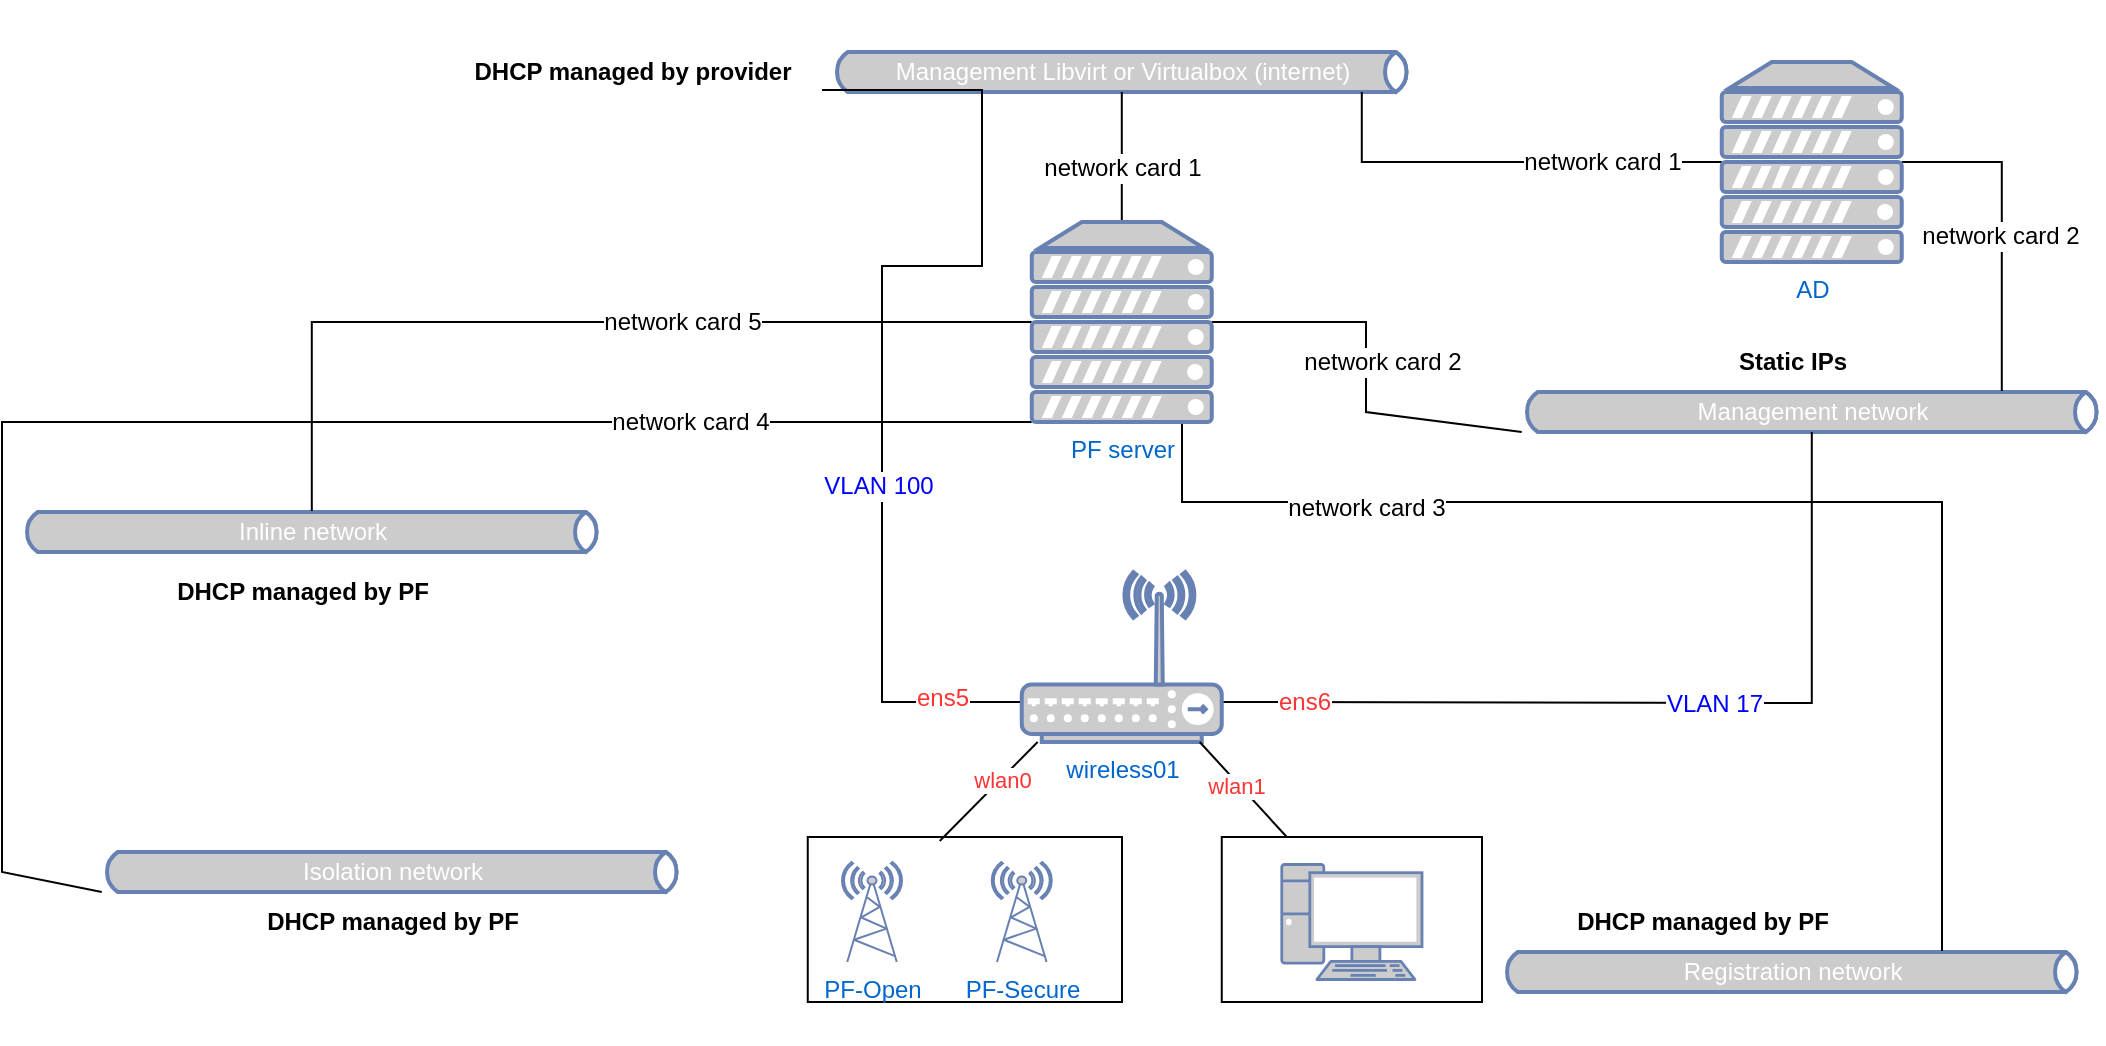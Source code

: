 <mxfile version="14.4.8" type="device"><diagram id="4rV3wpL-3FC0UblVppEj" name="Page-1"><mxGraphModel dx="981" dy="488" grid="1" gridSize="10" guides="1" tooltips="1" connect="1" arrows="1" fold="1" page="1" pageScale="1" pageWidth="1100" pageHeight="850" math="0" shadow="0"><root><mxCell id="0"/><mxCell id="1" parent="0"/><mxCell id="lLacSH1TQea-35AUpyrd-1" value="Management Libvirt or Virtualbox (internet)&lt;br&gt;" style="html=1;outlineConnect=0;fillColor=#CCCCCC;strokeColor=#6881B3;gradientColor=none;gradientDirection=north;strokeWidth=2;shape=mxgraph.networks.bus;gradientColor=none;gradientDirection=north;fontColor=#ffffff;perimeter=backbonePerimeter;backboneSize=20;" parent="1" vertex="1"><mxGeometry x="464.88" y="160" width="290" height="70" as="geometry"/></mxCell><mxCell id="lLacSH1TQea-35AUpyrd-2" value="Management network" style="html=1;outlineConnect=0;fillColor=#CCCCCC;strokeColor=#6881B3;gradientColor=none;gradientDirection=north;strokeWidth=2;shape=mxgraph.networks.bus;gradientColor=none;gradientDirection=north;fontColor=#ffffff;perimeter=backbonePerimeter;backboneSize=20;" parent="1" vertex="1"><mxGeometry x="809.88" y="330" width="290" height="70" as="geometry"/></mxCell><mxCell id="lLacSH1TQea-35AUpyrd-7" value="Registration network" style="html=1;outlineConnect=0;fillColor=#CCCCCC;strokeColor=#6881B3;gradientColor=none;gradientDirection=north;strokeWidth=2;shape=mxgraph.networks.bus;gradientColor=none;gradientDirection=north;fontColor=#ffffff;perimeter=backbonePerimeter;backboneSize=20;" parent="1" vertex="1"><mxGeometry x="799.88" y="610" width="290" height="70" as="geometry"/></mxCell><mxCell id="lLacSH1TQea-35AUpyrd-8" value="Isolation network" style="html=1;outlineConnect=0;fillColor=#CCCCCC;strokeColor=#6881B3;gradientColor=none;gradientDirection=north;strokeWidth=2;shape=mxgraph.networks.bus;gradientColor=none;gradientDirection=north;fontColor=#ffffff;perimeter=backbonePerimeter;backboneSize=20;" parent="1" vertex="1"><mxGeometry x="99.88" y="560" width="290" height="70" as="geometry"/></mxCell><mxCell id="lLacSH1TQea-35AUpyrd-9" value="Inline network" style="html=1;outlineConnect=0;fillColor=#CCCCCC;strokeColor=#6881B3;gradientColor=none;gradientDirection=north;strokeWidth=2;shape=mxgraph.networks.bus;gradientColor=none;gradientDirection=north;fontColor=#ffffff;perimeter=backbonePerimeter;backboneSize=20;" parent="1" vertex="1"><mxGeometry x="59.88" y="390" width="290" height="70" as="geometry"/></mxCell><mxCell id="acppUqOB_WElaMgH4l2n-43" style="edgeStyle=orthogonalEdgeStyle;rounded=0;orthogonalLoop=1;jettySize=auto;html=1;endArrow=none;endFill=0;" parent="1" source="lLacSH1TQea-35AUpyrd-10" target="lLacSH1TQea-35AUpyrd-9" edge="1"><mxGeometry relative="1" as="geometry"/></mxCell><mxCell id="VIf2UubRjznWGK4572Js-7" value="network card 5" style="text;html=1;align=center;verticalAlign=middle;resizable=0;points=[];labelBackgroundColor=#ffffff;" parent="acppUqOB_WElaMgH4l2n-43" vertex="1" connectable="0"><mxGeometry x="-0.147" y="-1" relative="1" as="geometry"><mxPoint x="19.17" y="1" as="offset"/></mxGeometry></mxCell><mxCell id="acppUqOB_WElaMgH4l2n-44" style="edgeStyle=orthogonalEdgeStyle;rounded=0;orthogonalLoop=1;jettySize=auto;html=1;exitX=1;exitY=0.5;exitDx=0;exitDy=0;exitPerimeter=0;endArrow=none;endFill=0;" parent="1" source="lLacSH1TQea-35AUpyrd-10" target="lLacSH1TQea-35AUpyrd-2" edge="1"><mxGeometry relative="1" as="geometry"><Array as="points"><mxPoint x="732" y="320"/><mxPoint x="732" y="365"/></Array></mxGeometry></mxCell><mxCell id="VIf2UubRjznWGK4572Js-4" value="network card 2" style="text;html=1;align=center;verticalAlign=middle;resizable=0;points=[];labelBackgroundColor=#ffffff;" parent="acppUqOB_WElaMgH4l2n-44" vertex="1" connectable="0"><mxGeometry x="-0.739" relative="1" as="geometry"><mxPoint x="59.29" y="20" as="offset"/></mxGeometry></mxCell><mxCell id="acppUqOB_WElaMgH4l2n-49" style="edgeStyle=orthogonalEdgeStyle;rounded=0;orthogonalLoop=1;jettySize=auto;html=1;endArrow=none;endFill=0;" parent="1" source="lLacSH1TQea-35AUpyrd-10" target="lLacSH1TQea-35AUpyrd-1" edge="1"><mxGeometry relative="1" as="geometry"><Array as="points"><mxPoint x="610" y="240"/><mxPoint x="610" y="240"/></Array></mxGeometry></mxCell><mxCell id="VIf2UubRjznWGK4572Js-2" value="network card 1" style="text;html=1;align=center;verticalAlign=middle;resizable=0;points=[];labelBackgroundColor=#ffffff;" parent="acppUqOB_WElaMgH4l2n-49" vertex="1" connectable="0"><mxGeometry x="-0.173" relative="1" as="geometry"><mxPoint as="offset"/></mxGeometry></mxCell><mxCell id="acppUqOB_WElaMgH4l2n-53" style="edgeStyle=orthogonalEdgeStyle;rounded=0;orthogonalLoop=1;jettySize=auto;html=1;endArrow=none;endFill=0;" parent="1" source="lLacSH1TQea-35AUpyrd-10" target="lLacSH1TQea-35AUpyrd-7" edge="1"><mxGeometry relative="1" as="geometry"><Array as="points"><mxPoint x="640" y="410"/><mxPoint x="1020" y="410"/></Array></mxGeometry></mxCell><mxCell id="VIf2UubRjznWGK4572Js-5" value="network card 3" style="text;html=1;align=center;verticalAlign=middle;resizable=0;points=[];labelBackgroundColor=#ffffff;" parent="acppUqOB_WElaMgH4l2n-53" vertex="1" connectable="0"><mxGeometry x="-0.59" y="-3" relative="1" as="geometry"><mxPoint as="offset"/></mxGeometry></mxCell><mxCell id="acppUqOB_WElaMgH4l2n-54" style="edgeStyle=orthogonalEdgeStyle;rounded=0;orthogonalLoop=1;jettySize=auto;html=1;endArrow=none;endFill=0;" parent="1" source="lLacSH1TQea-35AUpyrd-10" target="lLacSH1TQea-35AUpyrd-8" edge="1"><mxGeometry relative="1" as="geometry"><Array as="points"><mxPoint x="50" y="370"/><mxPoint x="50" y="595"/></Array></mxGeometry></mxCell><mxCell id="VIf2UubRjznWGK4572Js-6" value="network card 4" style="text;html=1;align=center;verticalAlign=middle;resizable=0;points=[];labelBackgroundColor=#ffffff;" parent="acppUqOB_WElaMgH4l2n-54" vertex="1" connectable="0"><mxGeometry x="-0.567" y="3" relative="1" as="geometry"><mxPoint y="-3" as="offset"/></mxGeometry></mxCell><mxCell id="lLacSH1TQea-35AUpyrd-10" value="PF server" style="fontColor=#0066CC;verticalAlign=top;verticalLabelPosition=bottom;labelPosition=center;align=center;html=1;outlineConnect=0;fillColor=#CCCCCC;strokeColor=#6881B3;gradientColor=none;gradientDirection=north;strokeWidth=2;shape=mxgraph.networks.server;" parent="1" vertex="1"><mxGeometry x="564.88" y="270" width="90" height="100" as="geometry"/></mxCell><mxCell id="acppUqOB_WElaMgH4l2n-48" style="edgeStyle=orthogonalEdgeStyle;rounded=0;orthogonalLoop=1;jettySize=auto;html=1;endArrow=none;endFill=0;" parent="1" source="lLacSH1TQea-35AUpyrd-18" target="lLacSH1TQea-35AUpyrd-2" edge="1"><mxGeometry relative="1" as="geometry"><Array as="points"><mxPoint x="1049.88" y="240"/></Array></mxGeometry></mxCell><mxCell id="VIf2UubRjznWGK4572Js-14" value="network card 2" style="text;html=1;align=center;verticalAlign=middle;resizable=0;points=[];labelBackgroundColor=#ffffff;" parent="acppUqOB_WElaMgH4l2n-48" vertex="1" connectable="0"><mxGeometry x="0.052" y="-1" relative="1" as="geometry"><mxPoint as="offset"/></mxGeometry></mxCell><mxCell id="acppUqOB_WElaMgH4l2n-55" style="edgeStyle=orthogonalEdgeStyle;rounded=0;orthogonalLoop=1;jettySize=auto;html=1;endArrow=none;endFill=0;" parent="1" source="lLacSH1TQea-35AUpyrd-18" target="lLacSH1TQea-35AUpyrd-1" edge="1"><mxGeometry relative="1" as="geometry"><Array as="points"><mxPoint x="729.88" y="240"/></Array></mxGeometry></mxCell><mxCell id="VIf2UubRjznWGK4572Js-13" value="network card 1" style="text;html=1;align=center;verticalAlign=middle;resizable=0;points=[];labelBackgroundColor=#ffffff;" parent="acppUqOB_WElaMgH4l2n-55" vertex="1" connectable="0"><mxGeometry x="-0.553" y="-2" relative="1" as="geometry"><mxPoint x="-11.67" y="2" as="offset"/></mxGeometry></mxCell><mxCell id="lLacSH1TQea-35AUpyrd-18" value="AD" style="fontColor=#0066CC;verticalAlign=top;verticalLabelPosition=bottom;labelPosition=center;align=center;html=1;outlineConnect=0;fillColor=#CCCCCC;strokeColor=#6881B3;gradientColor=none;gradientDirection=north;strokeWidth=2;shape=mxgraph.networks.server;" parent="1" vertex="1"><mxGeometry x="909.88" y="190" width="90" height="100" as="geometry"/></mxCell><mxCell id="acppUqOB_WElaMgH4l2n-5" style="edgeStyle=orthogonalEdgeStyle;rounded=0;orthogonalLoop=1;jettySize=auto;html=1;endArrow=none;endFill=0;" parent="1" target="lLacSH1TQea-35AUpyrd-2" edge="1"><mxGeometry relative="1" as="geometry"><mxPoint x="660" y="510" as="sourcePoint"/></mxGeometry></mxCell><mxCell id="acppUqOB_WElaMgH4l2n-6" value="&lt;font color=&quot;#0000ff&quot;&gt;VLAN 17&lt;/font&gt;" style="text;html=1;align=center;verticalAlign=middle;resizable=0;points=[];labelBackgroundColor=#ffffff;" parent="acppUqOB_WElaMgH4l2n-5" vertex="1" connectable="0"><mxGeometry x="-0.152" y="1" relative="1" as="geometry"><mxPoint x="63.29" y="0.97" as="offset"/></mxGeometry></mxCell><mxCell id="acppUqOB_WElaMgH4l2n-23" value="ens6" style="text;html=1;align=center;verticalAlign=middle;resizable=0;points=[];labelBackgroundColor=#ffffff;fontColor=#FF3333;" parent="acppUqOB_WElaMgH4l2n-5" vertex="1" connectable="0"><mxGeometry x="-0.803" y="-3" relative="1" as="geometry"><mxPoint x="-2.07" y="-3" as="offset"/></mxGeometry></mxCell><mxCell id="acppUqOB_WElaMgH4l2n-50" style="edgeStyle=orthogonalEdgeStyle;rounded=0;orthogonalLoop=1;jettySize=auto;html=1;endArrow=none;endFill=0;" parent="1" source="4oilp3wTUVX_Zl3g6-MG-2" edge="1"><mxGeometry relative="1" as="geometry"><Array as="points"><mxPoint x="490" y="510"/><mxPoint x="490" y="292"/><mxPoint x="540" y="292"/><mxPoint x="540" y="204"/></Array><mxPoint x="550" y="510" as="sourcePoint"/><mxPoint x="460.0" y="204" as="targetPoint"/></mxGeometry></mxCell><mxCell id="acppUqOB_WElaMgH4l2n-51" value="&lt;font color=&quot;#0000ff&quot;&gt;VLAN 100&lt;/font&gt;" style="text;html=1;align=center;verticalAlign=middle;resizable=0;points=[];labelBackgroundColor=#ffffff;" parent="acppUqOB_WElaMgH4l2n-50" vertex="1" connectable="0"><mxGeometry x="-0.422" y="2" relative="1" as="geometry"><mxPoint y="-32" as="offset"/></mxGeometry></mxCell><mxCell id="acppUqOB_WElaMgH4l2n-52" value="ens5" style="text;html=1;align=center;verticalAlign=middle;resizable=0;points=[];labelBackgroundColor=#ffffff;fontColor=#FF3333;" parent="acppUqOB_WElaMgH4l2n-50" vertex="1" connectable="0"><mxGeometry x="-0.897" y="-2" relative="1" as="geometry"><mxPoint x="-13.67" as="offset"/></mxGeometry></mxCell><mxCell id="acppUqOB_WElaMgH4l2n-29" value="&lt;b&gt;DHCP managed by PF&lt;/b&gt;" style="text;html=1;align=center;verticalAlign=middle;resizable=0;points=[];autosize=1;" parent="1" vertex="1"><mxGeometry x="830" y="610" width="140" height="20" as="geometry"/></mxCell><mxCell id="acppUqOB_WElaMgH4l2n-30" value="&lt;b&gt;DHCP managed by PF&lt;/b&gt;" style="text;html=1;align=center;verticalAlign=middle;resizable=0;points=[];autosize=1;" parent="1" vertex="1"><mxGeometry x="174.88" y="610" width="140" height="20" as="geometry"/></mxCell><mxCell id="acppUqOB_WElaMgH4l2n-31" value="&lt;b&gt;DHCP managed by PF&lt;/b&gt;" style="text;html=1;align=center;verticalAlign=middle;resizable=0;points=[];autosize=1;" parent="1" vertex="1"><mxGeometry x="129.88" y="445" width="140" height="20" as="geometry"/></mxCell><mxCell id="acppUqOB_WElaMgH4l2n-32" value="&lt;b&gt;Static IPs&lt;/b&gt;" style="text;html=1;align=center;verticalAlign=middle;resizable=0;points=[];autosize=1;" parent="1" vertex="1"><mxGeometry x="909.88" y="330" width="70" height="20" as="geometry"/></mxCell><mxCell id="acppUqOB_WElaMgH4l2n-41" value="&lt;b&gt;DHCP managed by provider&lt;/b&gt;" style="text;html=1;align=center;verticalAlign=middle;resizable=0;points=[];autosize=1;" parent="1" vertex="1"><mxGeometry x="280" y="185" width="170" height="20" as="geometry"/></mxCell><mxCell id="4oilp3wTUVX_Zl3g6-MG-2" value="wireless01" style="fontColor=#0066CC;verticalAlign=top;verticalLabelPosition=bottom;labelPosition=center;align=center;html=1;outlineConnect=0;fillColor=#CCCCCC;strokeColor=#6881B3;gradientColor=none;gradientDirection=north;strokeWidth=2;shape=mxgraph.networks.wireless_hub;" parent="1" vertex="1"><mxGeometry x="559.88" y="445" width="100" height="85" as="geometry"/></mxCell><mxCell id="4oilp3wTUVX_Zl3g6-MG-14" value="" style="whiteSpace=wrap;html=1;fillColor=none;" parent="1" vertex="1"><mxGeometry x="452.88" y="577.5" width="157.12" height="82.5" as="geometry"/></mxCell><mxCell id="4oilp3wTUVX_Zl3g6-MG-15" value="" style="fontColor=#0066CC;verticalAlign=top;verticalLabelPosition=bottom;labelPosition=center;align=center;html=1;outlineConnect=0;fillColor=#CCCCCC;strokeColor=#6881B3;gradientColor=none;gradientDirection=north;strokeWidth=2;shape=mxgraph.networks.pc;" parent="1" vertex="1"><mxGeometry x="689.88" y="591.25" width="70.12" height="57.5" as="geometry"/></mxCell><mxCell id="4oilp3wTUVX_Zl3g6-MG-16" value="" style="whiteSpace=wrap;html=1;fillColor=none;" parent="1" vertex="1"><mxGeometry x="659.88" y="577.5" width="130.12" height="82.5" as="geometry"/></mxCell><mxCell id="4oilp3wTUVX_Zl3g6-MG-19" value="" style="endArrow=none;html=1;exitX=0.42;exitY=0.024;exitDx=0;exitDy=0;exitPerimeter=0;" parent="1" source="4oilp3wTUVX_Zl3g6-MG-14" target="4oilp3wTUVX_Zl3g6-MG-2" edge="1"><mxGeometry width="50" height="50" relative="1" as="geometry"><mxPoint x="480" y="530" as="sourcePoint"/><mxPoint x="530" y="480" as="targetPoint"/></mxGeometry></mxCell><mxCell id="4rFQdOVePRhlRFCrLW01-3" value="&lt;font color=&quot;#FF3333&quot;&gt;wlan0&lt;/font&gt;" style="edgeLabel;html=1;align=center;verticalAlign=middle;resizable=0;points=[];" vertex="1" connectable="0" parent="4oilp3wTUVX_Zl3g6-MG-19"><mxGeometry x="0.251" relative="1" as="geometry"><mxPoint as="offset"/></mxGeometry></mxCell><mxCell id="4oilp3wTUVX_Zl3g6-MG-20" value="" style="endArrow=none;html=1;exitX=0.25;exitY=0;exitDx=0;exitDy=0;" parent="1" source="4oilp3wTUVX_Zl3g6-MG-16" target="4oilp3wTUVX_Zl3g6-MG-2" edge="1"><mxGeometry width="50" height="50" relative="1" as="geometry"><mxPoint x="654.88" y="560" as="sourcePoint"/><mxPoint x="704.88" y="510" as="targetPoint"/></mxGeometry></mxCell><mxCell id="4rFQdOVePRhlRFCrLW01-2" value="&lt;font color=&quot;#FF3333&quot;&gt;wlan1&lt;/font&gt;" style="edgeLabel;html=1;align=center;verticalAlign=middle;resizable=0;points=[];" vertex="1" connectable="0" parent="4oilp3wTUVX_Zl3g6-MG-20"><mxGeometry x="0.131" y="1" relative="1" as="geometry"><mxPoint as="offset"/></mxGeometry></mxCell><mxCell id="4oilp3wTUVX_Zl3g6-MG-21" value="" style="group" parent="1" vertex="1" connectable="0"><mxGeometry x="470.0" y="590" width="104.88" height="50" as="geometry"/></mxCell><mxCell id="4oilp3wTUVX_Zl3g6-MG-3" value="PF-Open" style="fontColor=#0066CC;verticalAlign=top;verticalLabelPosition=bottom;labelPosition=center;align=center;html=1;outlineConnect=0;fillColor=#CCCCCC;strokeColor=#6881B3;gradientColor=none;gradientDirection=north;strokeWidth=2;shape=mxgraph.networks.radio_tower;" parent="4oilp3wTUVX_Zl3g6-MG-21" vertex="1"><mxGeometry width="30" height="50" as="geometry"/></mxCell><mxCell id="4oilp3wTUVX_Zl3g6-MG-5" value="PF-Secure" style="fontColor=#0066CC;verticalAlign=top;verticalLabelPosition=bottom;labelPosition=center;align=center;html=1;outlineConnect=0;fillColor=#CCCCCC;strokeColor=#6881B3;gradientColor=none;gradientDirection=north;strokeWidth=2;shape=mxgraph.networks.radio_tower;" parent="4oilp3wTUVX_Zl3g6-MG-21" vertex="1"><mxGeometry x="74.88" width="30" height="50" as="geometry"/></mxCell></root></mxGraphModel></diagram></mxfile>